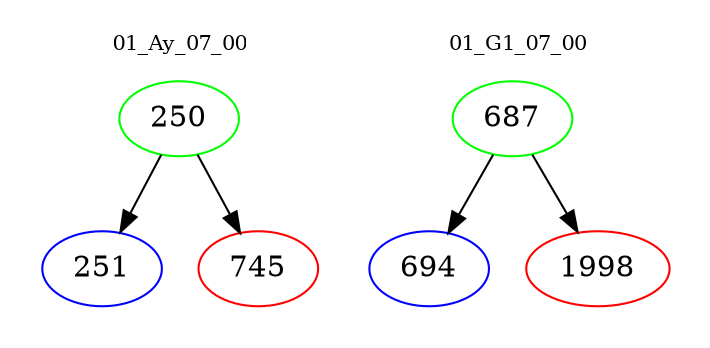 digraph{
subgraph cluster_0 {
color = white
label = "01_Ay_07_00";
fontsize=10;
T0_250 [label="250", color="green"]
T0_250 -> T0_251 [color="black"]
T0_251 [label="251", color="blue"]
T0_250 -> T0_745 [color="black"]
T0_745 [label="745", color="red"]
}
subgraph cluster_1 {
color = white
label = "01_G1_07_00";
fontsize=10;
T1_687 [label="687", color="green"]
T1_687 -> T1_694 [color="black"]
T1_694 [label="694", color="blue"]
T1_687 -> T1_1998 [color="black"]
T1_1998 [label="1998", color="red"]
}
}

